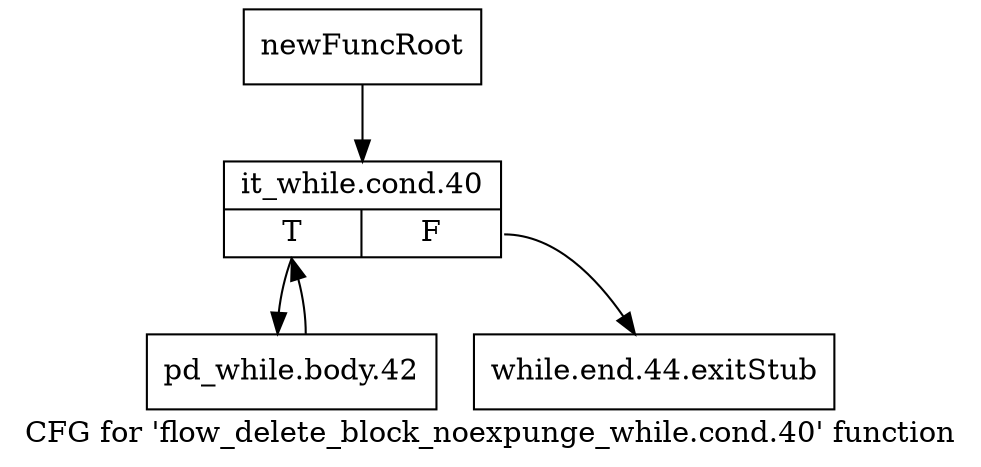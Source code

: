 digraph "CFG for 'flow_delete_block_noexpunge_while.cond.40' function" {
	label="CFG for 'flow_delete_block_noexpunge_while.cond.40' function";

	Node0xa57af00 [shape=record,label="{newFuncRoot}"];
	Node0xa57af00 -> Node0xa57afa0;
	Node0xa57af50 [shape=record,label="{while.end.44.exitStub}"];
	Node0xa57afa0 [shape=record,label="{it_while.cond.40|{<s0>T|<s1>F}}"];
	Node0xa57afa0:s0 -> Node0xa57aff0;
	Node0xa57afa0:s1 -> Node0xa57af50;
	Node0xa57aff0 [shape=record,label="{pd_while.body.42}"];
	Node0xa57aff0 -> Node0xa57afa0;
}
